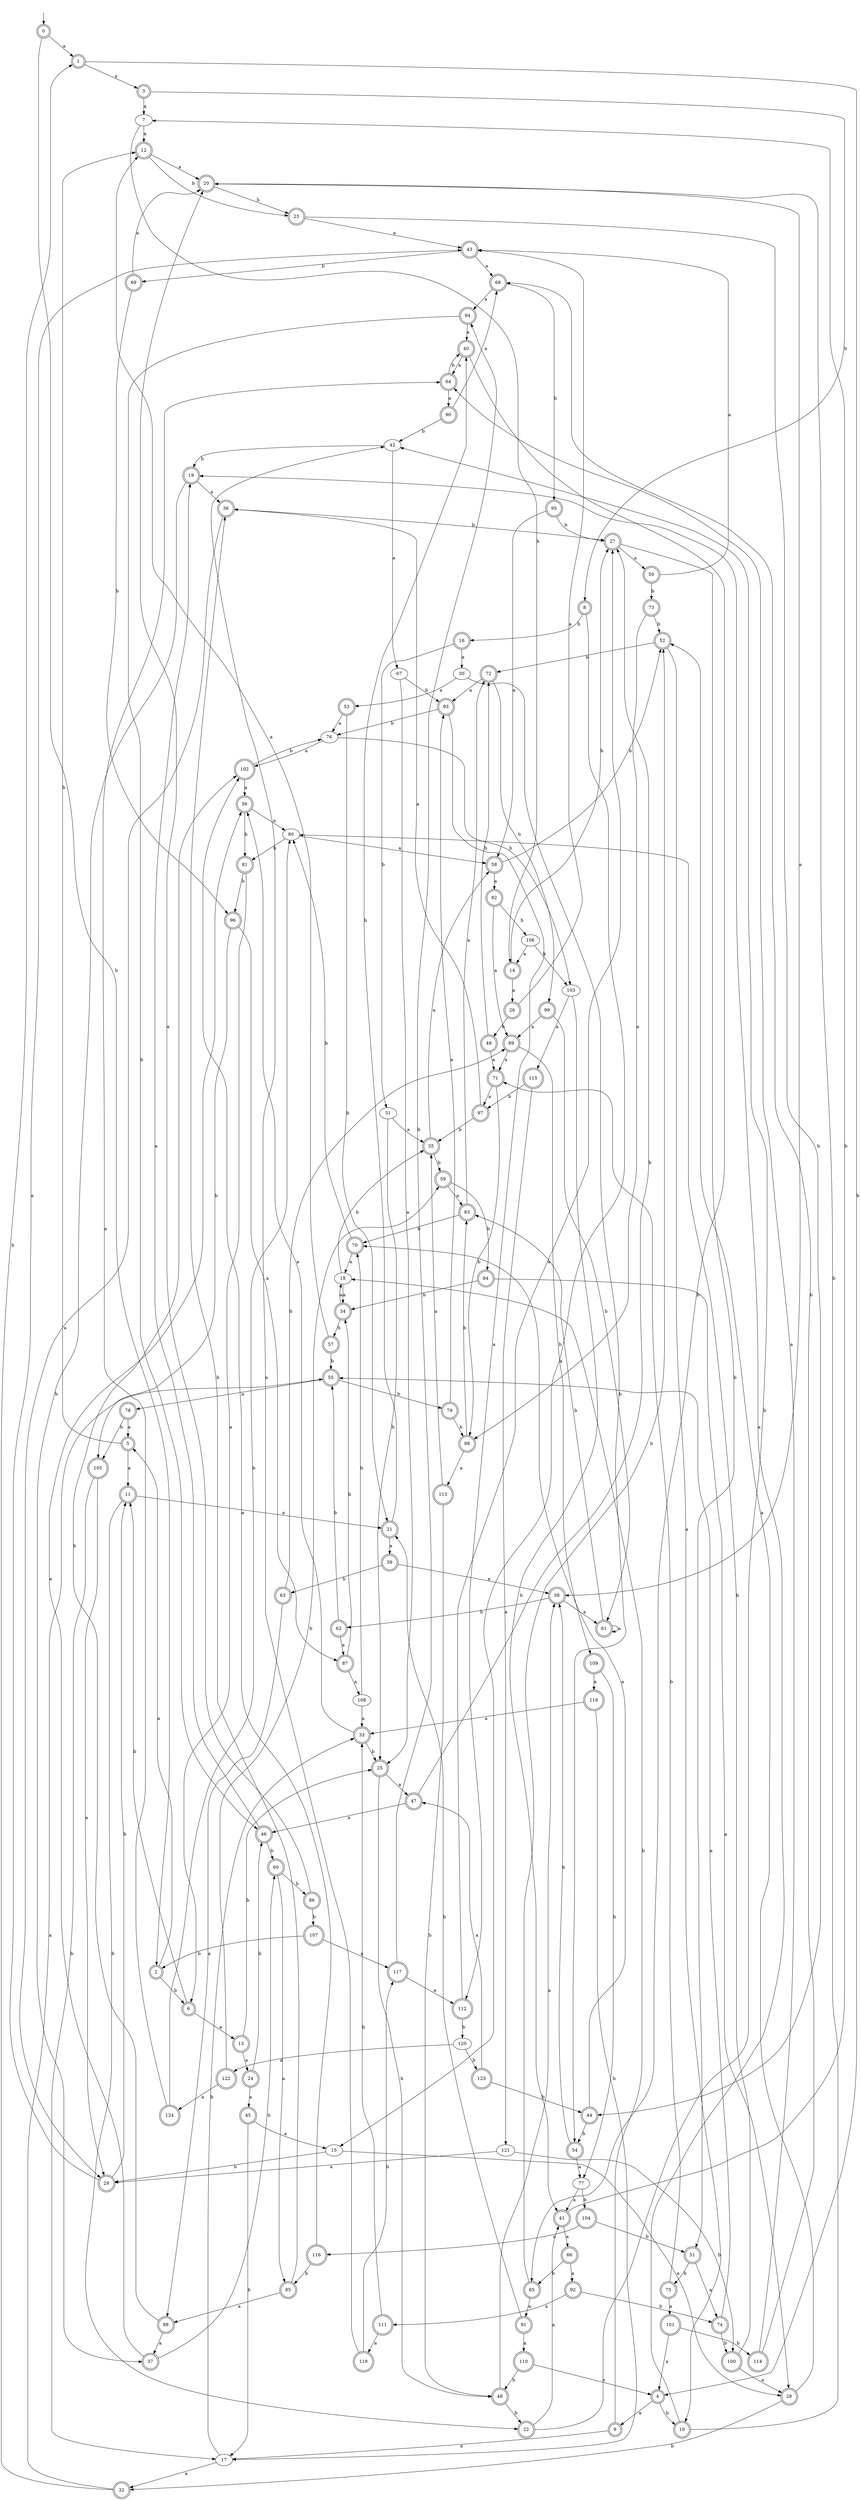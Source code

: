 digraph RandomDFA {
  __start0 [label="", shape=none];
  __start0 -> 0 [label=""];
  0 [shape=circle] [shape=doublecircle]
  0 -> 1 [label="a"]
  0 -> 2 [label="b"]
  1 [shape=doublecircle]
  1 -> 3 [label="a"]
  1 -> 4 [label="b"]
  2 [shape=doublecircle]
  2 -> 5 [label="a"]
  2 -> 6 [label="b"]
  3 [shape=doublecircle]
  3 -> 7 [label="a"]
  3 -> 8 [label="b"]
  4 [shape=doublecircle]
  4 -> 9 [label="a"]
  4 -> 10 [label="b"]
  5 [shape=doublecircle]
  5 -> 11 [label="a"]
  5 -> 12 [label="b"]
  6 [shape=doublecircle]
  6 -> 13 [label="a"]
  6 -> 11 [label="b"]
  7
  7 -> 12 [label="a"]
  7 -> 14 [label="b"]
  8 [shape=doublecircle]
  8 -> 15 [label="a"]
  8 -> 16 [label="b"]
  9 [shape=doublecircle]
  9 -> 17 [label="a"]
  9 -> 18 [label="b"]
  10 [shape=doublecircle]
  10 -> 19 [label="a"]
  10 -> 20 [label="b"]
  11 [shape=doublecircle]
  11 -> 21 [label="a"]
  11 -> 22 [label="b"]
  12 [shape=doublecircle]
  12 -> 20 [label="a"]
  12 -> 23 [label="b"]
  13 [shape=doublecircle]
  13 -> 24 [label="a"]
  13 -> 25 [label="b"]
  14 [shape=doublecircle]
  14 -> 26 [label="a"]
  14 -> 27 [label="b"]
  15
  15 -> 28 [label="a"]
  15 -> 29 [label="b"]
  16 [shape=doublecircle]
  16 -> 30 [label="a"]
  16 -> 31 [label="b"]
  17
  17 -> 32 [label="a"]
  17 -> 33 [label="b"]
  18
  18 -> 34 [label="a"]
  18 -> 35 [label="b"]
  19 [shape=doublecircle]
  19 -> 36 [label="a"]
  19 -> 37 [label="b"]
  20 [shape=doublecircle]
  20 -> 38 [label="a"]
  20 -> 23 [label="b"]
  21 [shape=doublecircle]
  21 -> 39 [label="a"]
  21 -> 40 [label="b"]
  22 [shape=doublecircle]
  22 -> 41 [label="a"]
  22 -> 42 [label="b"]
  23 [shape=doublecircle]
  23 -> 43 [label="a"]
  23 -> 44 [label="b"]
  24 [shape=doublecircle]
  24 -> 45 [label="a"]
  24 -> 46 [label="b"]
  25 [shape=doublecircle]
  25 -> 47 [label="a"]
  25 -> 48 [label="b"]
  26 [shape=doublecircle]
  26 -> 43 [label="a"]
  26 -> 49 [label="b"]
  27 [shape=doublecircle]
  27 -> 50 [label="a"]
  27 -> 51 [label="b"]
  28 [shape=doublecircle]
  28 -> 52 [label="a"]
  28 -> 32 [label="b"]
  29 [shape=doublecircle]
  29 -> 43 [label="a"]
  29 -> 11 [label="b"]
  30
  30 -> 53 [label="a"]
  30 -> 54 [label="b"]
  31
  31 -> 35 [label="a"]
  31 -> 25 [label="b"]
  32 [shape=doublecircle]
  32 -> 55 [label="a"]
  32 -> 1 [label="b"]
  33 [shape=doublecircle]
  33 -> 56 [label="a"]
  33 -> 25 [label="b"]
  34 [shape=doublecircle]
  34 -> 18 [label="a"]
  34 -> 57 [label="b"]
  35 [shape=doublecircle]
  35 -> 58 [label="a"]
  35 -> 59 [label="b"]
  36 [shape=doublecircle]
  36 -> 29 [label="a"]
  36 -> 27 [label="b"]
  37 [shape=doublecircle]
  37 -> 56 [label="a"]
  37 -> 60 [label="b"]
  38 [shape=doublecircle]
  38 -> 61 [label="a"]
  38 -> 62 [label="b"]
  39 [shape=doublecircle]
  39 -> 38 [label="a"]
  39 -> 63 [label="b"]
  40 [shape=doublecircle]
  40 -> 64 [label="a"]
  40 -> 65 [label="b"]
  41 [shape=doublecircle]
  41 -> 66 [label="a"]
  41 -> 7 [label="b"]
  42
  42 -> 67 [label="a"]
  42 -> 19 [label="b"]
  43 [shape=doublecircle]
  43 -> 68 [label="a"]
  43 -> 69 [label="b"]
  44 [shape=doublecircle]
  44 -> 70 [label="a"]
  44 -> 54 [label="b"]
  45 [shape=doublecircle]
  45 -> 15 [label="a"]
  45 -> 17 [label="b"]
  46 [shape=doublecircle]
  46 -> 19 [label="a"]
  46 -> 60 [label="b"]
  47 [shape=doublecircle]
  47 -> 46 [label="a"]
  47 -> 27 [label="b"]
  48 [shape=doublecircle]
  48 -> 38 [label="a"]
  48 -> 22 [label="b"]
  49 [shape=doublecircle]
  49 -> 71 [label="a"]
  49 -> 72 [label="b"]
  50 [shape=doublecircle]
  50 -> 43 [label="a"]
  50 -> 73 [label="b"]
  51 [shape=doublecircle]
  51 -> 74 [label="a"]
  51 -> 75 [label="b"]
  52 [shape=doublecircle]
  52 -> 10 [label="a"]
  52 -> 72 [label="b"]
  53 [shape=doublecircle]
  53 -> 76 [label="a"]
  53 -> 21 [label="b"]
  54 [shape=doublecircle]
  54 -> 77 [label="a"]
  54 -> 38 [label="b"]
  55 [shape=doublecircle]
  55 -> 78 [label="a"]
  55 -> 79 [label="b"]
  56 [shape=doublecircle]
  56 -> 80 [label="a"]
  56 -> 81 [label="b"]
  57 [shape=doublecircle]
  57 -> 12 [label="a"]
  57 -> 55 [label="b"]
  58 [shape=doublecircle]
  58 -> 82 [label="a"]
  58 -> 52 [label="b"]
  59 [shape=doublecircle]
  59 -> 83 [label="a"]
  59 -> 84 [label="b"]
  60 [shape=doublecircle]
  60 -> 85 [label="a"]
  60 -> 86 [label="b"]
  61 [shape=doublecircle]
  61 -> 61 [label="a"]
  61 -> 83 [label="b"]
  62 [shape=doublecircle]
  62 -> 87 [label="a"]
  62 -> 55 [label="b"]
  63 [shape=doublecircle]
  63 -> 88 [label="a"]
  63 -> 89 [label="b"]
  64 [shape=doublecircle]
  64 -> 90 [label="a"]
  64 -> 40 [label="b"]
  65 [shape=doublecircle]
  65 -> 91 [label="a"]
  65 -> 52 [label="b"]
  66 [shape=doublecircle]
  66 -> 92 [label="a"]
  66 -> 65 [label="b"]
  67
  67 -> 25 [label="a"]
  67 -> 93 [label="b"]
  68 [shape=doublecircle]
  68 -> 94 [label="a"]
  68 -> 95 [label="b"]
  69 [shape=doublecircle]
  69 -> 20 [label="a"]
  69 -> 96 [label="b"]
  70 [shape=doublecircle]
  70 -> 18 [label="a"]
  70 -> 80 [label="b"]
  71 [shape=doublecircle]
  71 -> 97 [label="a"]
  71 -> 98 [label="b"]
  72 [shape=doublecircle]
  72 -> 93 [label="a"]
  72 -> 99 [label="b"]
  73 [shape=doublecircle]
  73 -> 98 [label="a"]
  73 -> 52 [label="b"]
  74 [shape=doublecircle]
  74 -> 55 [label="a"]
  74 -> 100 [label="b"]
  75 [shape=doublecircle]
  75 -> 101 [label="a"]
  75 -> 71 [label="b"]
  76
  76 -> 102 [label="a"]
  76 -> 103 [label="b"]
  77
  77 -> 41 [label="a"]
  77 -> 104 [label="b"]
  78 [shape=doublecircle]
  78 -> 5 [label="a"]
  78 -> 105 [label="b"]
  79 [shape=doublecircle]
  79 -> 93 [label="a"]
  79 -> 98 [label="b"]
  80
  80 -> 58 [label="a"]
  80 -> 81 [label="b"]
  81 [shape=doublecircle]
  81 -> 6 [label="a"]
  81 -> 96 [label="b"]
  82 [shape=doublecircle]
  82 -> 89 [label="a"]
  82 -> 106 [label="b"]
  83 [shape=doublecircle]
  83 -> 72 [label="a"]
  83 -> 70 [label="b"]
  84 [shape=doublecircle]
  84 -> 28 [label="a"]
  84 -> 34 [label="b"]
  85 [shape=doublecircle]
  85 -> 88 [label="a"]
  85 -> 36 [label="b"]
  86 [shape=doublecircle]
  86 -> 20 [label="a"]
  86 -> 107 [label="b"]
  87 [shape=doublecircle]
  87 -> 108 [label="a"]
  87 -> 34 [label="b"]
  88 [shape=doublecircle]
  88 -> 37 [label="a"]
  88 -> 102 [label="b"]
  89 [shape=doublecircle]
  89 -> 71 [label="a"]
  89 -> 109 [label="b"]
  90 [shape=doublecircle]
  90 -> 68 [label="a"]
  90 -> 42 [label="b"]
  91 [shape=doublecircle]
  91 -> 110 [label="a"]
  91 -> 21 [label="b"]
  92 [shape=doublecircle]
  92 -> 111 [label="a"]
  92 -> 74 [label="b"]
  93 [shape=doublecircle]
  93 -> 112 [label="a"]
  93 -> 76 [label="b"]
  94 [shape=doublecircle]
  94 -> 40 [label="a"]
  94 -> 46 [label="b"]
  95 [shape=doublecircle]
  95 -> 58 [label="a"]
  95 -> 27 [label="b"]
  96 [shape=doublecircle]
  96 -> 87 [label="a"]
  96 -> 105 [label="b"]
  97 [shape=doublecircle]
  97 -> 36 [label="a"]
  97 -> 35 [label="b"]
  98 [shape=doublecircle]
  98 -> 113 [label="a"]
  98 -> 83 [label="b"]
  99 [shape=doublecircle]
  99 -> 89 [label="a"]
  99 -> 61 [label="b"]
  100 [shape=doublecircle]
  100 -> 28 [label="a"]
  100 -> 80 [label="b"]
  101 [shape=doublecircle]
  101 -> 4 [label="a"]
  101 -> 114 [label="b"]
  102 [shape=doublecircle]
  102 -> 56 [label="a"]
  102 -> 76 [label="b"]
  103
  103 -> 115 [label="a"]
  103 -> 41 [label="b"]
  104 [shape=doublecircle]
  104 -> 116 [label="a"]
  104 -> 51 [label="b"]
  105 [shape=doublecircle]
  105 -> 29 [label="a"]
  105 -> 17 [label="b"]
  106
  106 -> 14 [label="a"]
  106 -> 103 [label="b"]
  107 [shape=doublecircle]
  107 -> 117 [label="a"]
  107 -> 2 [label="b"]
  108
  108 -> 33 [label="a"]
  108 -> 70 [label="b"]
  109 [shape=doublecircle]
  109 -> 118 [label="a"]
  109 -> 77 [label="b"]
  110 [shape=doublecircle]
  110 -> 4 [label="a"]
  110 -> 48 [label="b"]
  111 [shape=doublecircle]
  111 -> 119 [label="a"]
  111 -> 33 [label="b"]
  112 [shape=doublecircle]
  112 -> 27 [label="a"]
  112 -> 120 [label="b"]
  113 [shape=doublecircle]
  113 -> 35 [label="a"]
  113 -> 48 [label="b"]
  114 [shape=doublecircle]
  114 -> 64 [label="a"]
  114 -> 68 [label="b"]
  115 [shape=doublecircle]
  115 -> 121 [label="a"]
  115 -> 97 [label="b"]
  116 [shape=doublecircle]
  116 -> 102 [label="a"]
  116 -> 85 [label="b"]
  117 [shape=doublecircle]
  117 -> 112 [label="a"]
  117 -> 94 [label="b"]
  118 [shape=doublecircle]
  118 -> 33 [label="a"]
  118 -> 17 [label="b"]
  119 [shape=doublecircle]
  119 -> 42 [label="a"]
  119 -> 117 [label="b"]
  120
  120 -> 122 [label="a"]
  120 -> 123 [label="b"]
  121
  121 -> 29 [label="a"]
  121 -> 100 [label="b"]
  122 [shape=doublecircle]
  122 -> 124 [label="a"]
  122 -> 59 [label="b"]
  123 [shape=doublecircle]
  123 -> 47 [label="a"]
  123 -> 44 [label="b"]
  124 [shape=doublecircle]
  124 -> 64 [label="a"]
  124 -> 80 [label="b"]
}
